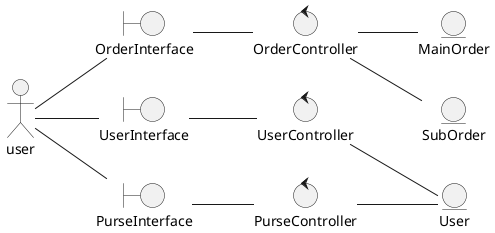 @startuml
left to right direction

	actor user

	boundary OrderInterface
	boundary UserInterface
	boundary PurseInterface

	control OrderController
	control UserController
	control PurseController

	entity MainOrder
	entity SubOrder
	entity User

together {
	user -- OrderInterface
	user -- UserInterface
	user -- PurseInterface
}

together {
	OrderInterface -- OrderController
	UserInterface -- UserController
	PurseInterface -- PurseController
}

together {
	OrderController -- MainOrder
	OrderController -- SubOrder
	UserController -- User
	PurseController -- User
}
@enduml

